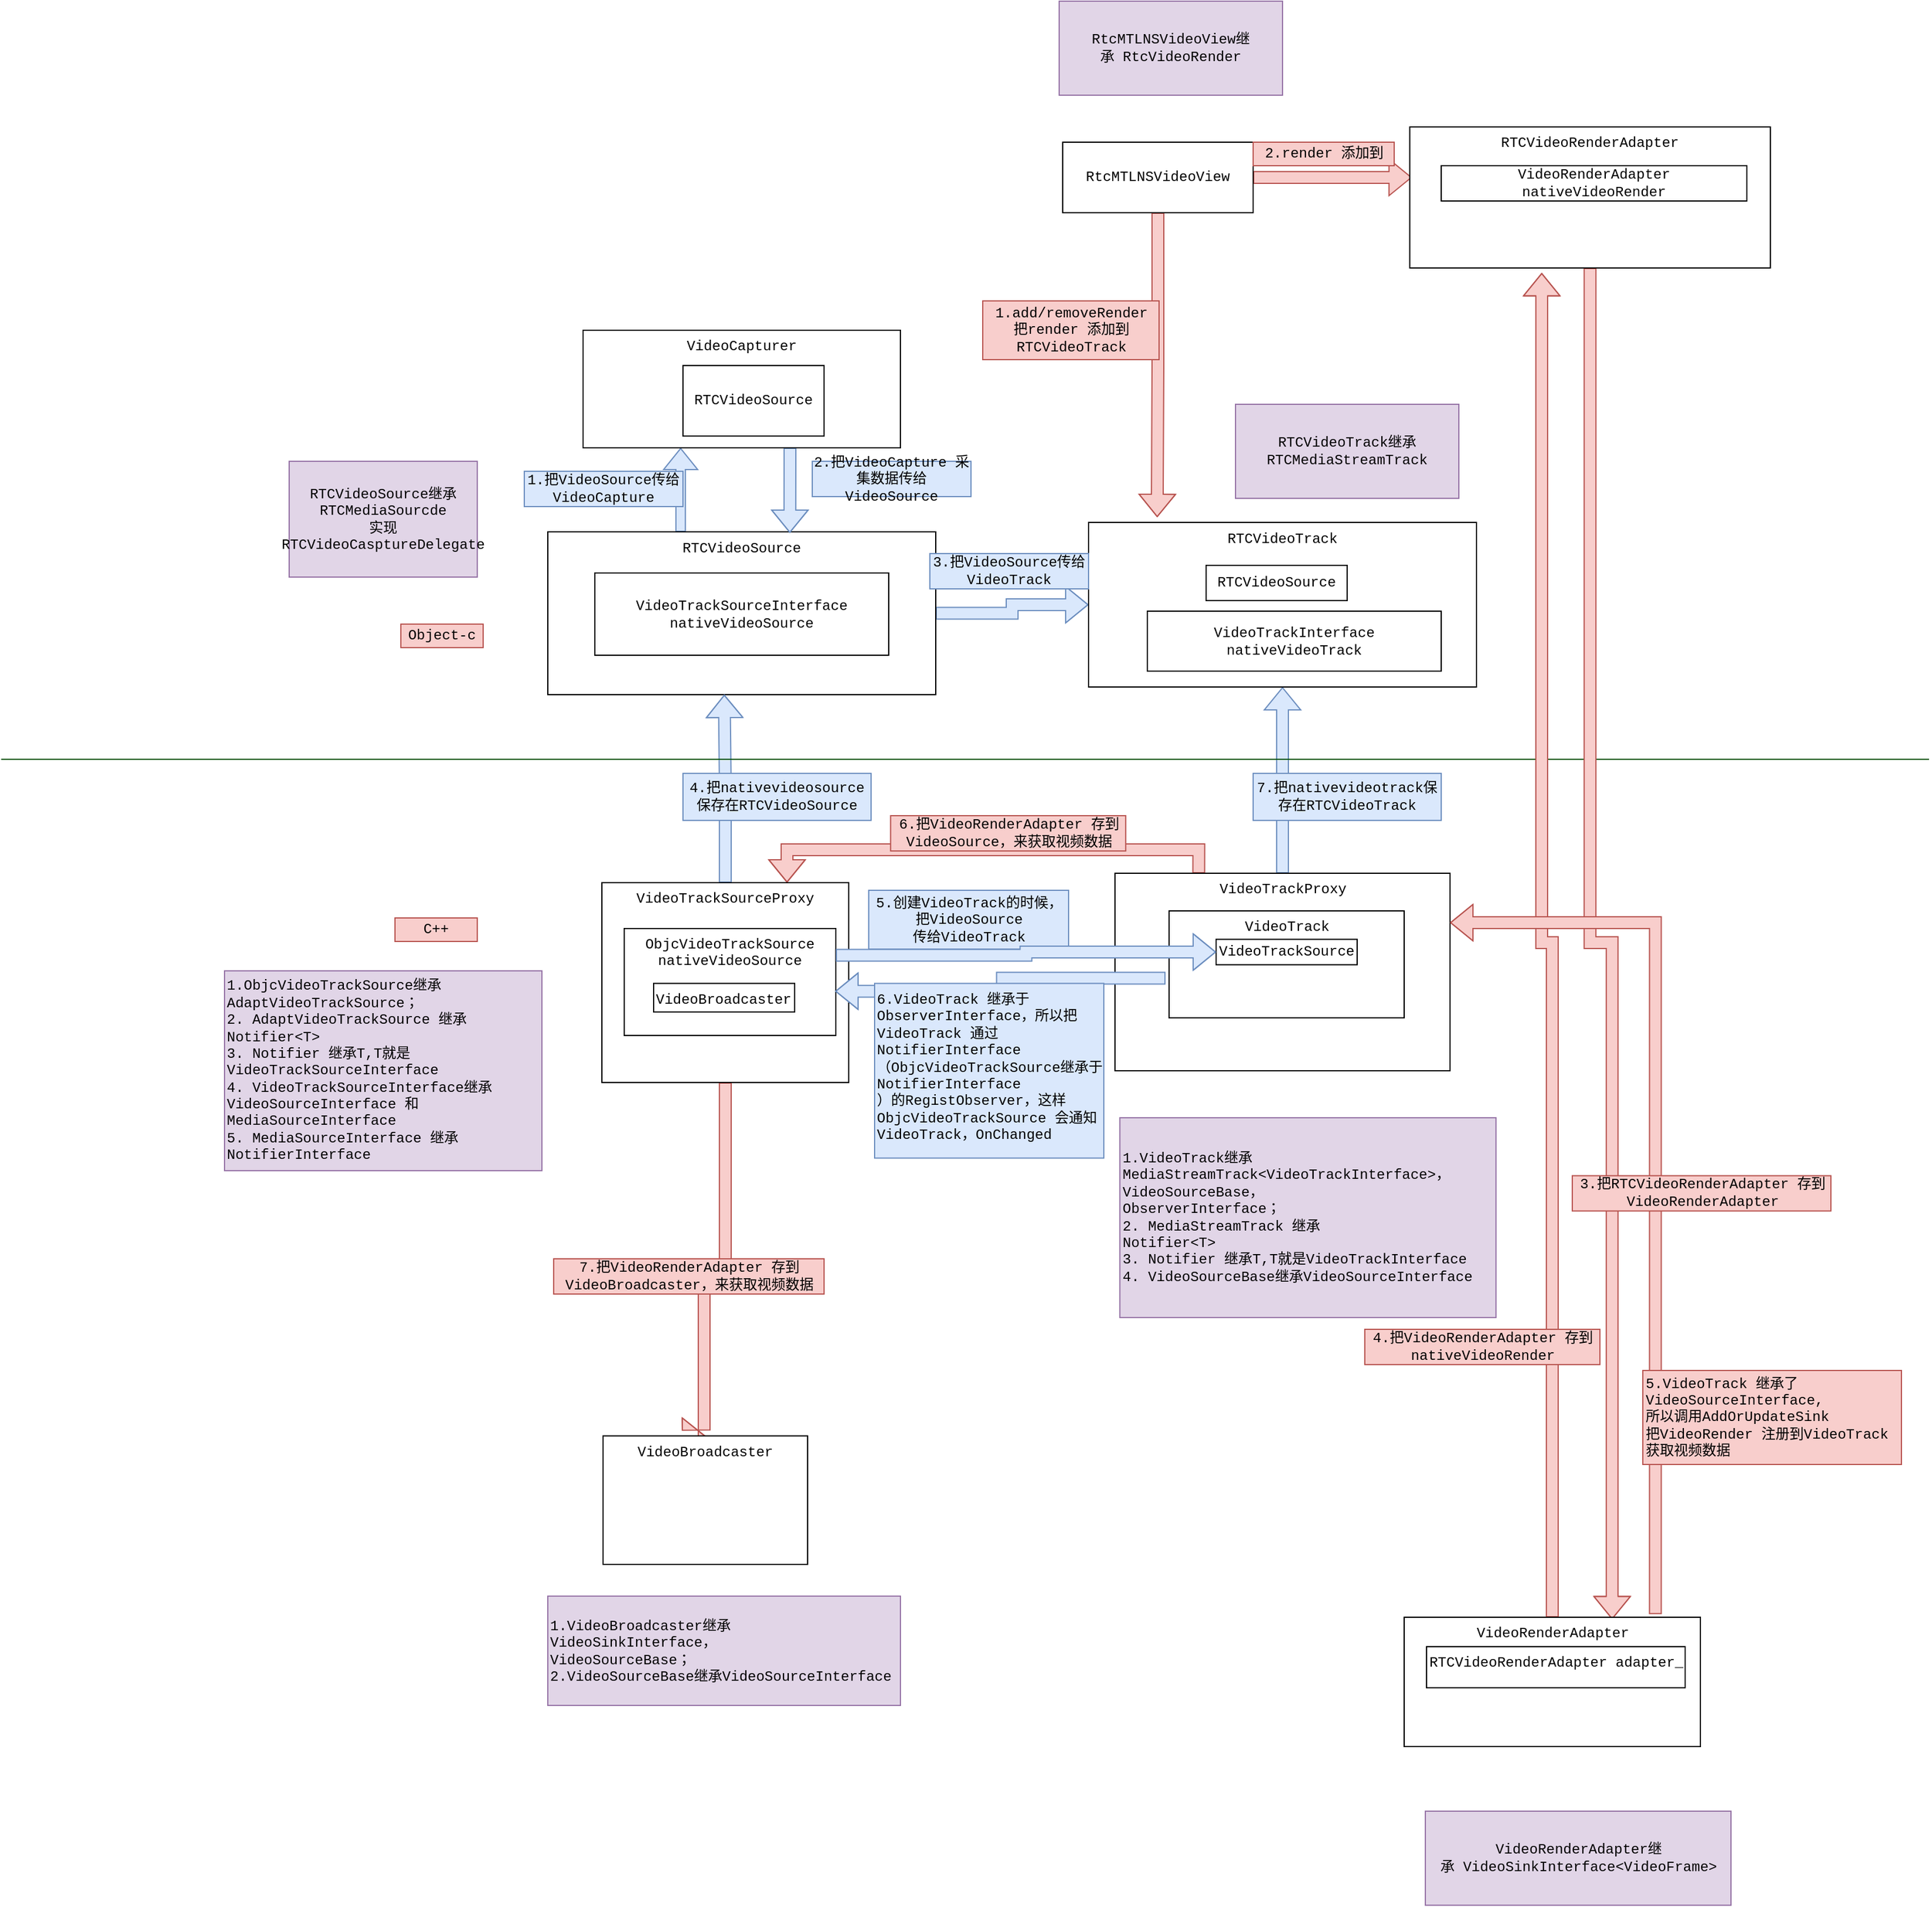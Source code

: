 <mxfile version="14.5.1" type="github"><diagram id="LUWgopSz0b4NJ1lY-Evr" name="Page-1"><mxGraphModel dx="946" dy="559" grid="1" gridSize="10" guides="1" tooltips="1" connect="1" arrows="1" fold="1" page="1" pageScale="1" pageWidth="827" pageHeight="1169" math="0" shadow="0"><root><mxCell id="0"/><mxCell id="1" parent="0"/><mxCell id="5-l3gpzBWCDoj1tkfaAm-13" style="edgeStyle=orthogonalEdgeStyle;shape=flexArrow;rounded=0;orthogonalLoop=1;jettySize=auto;html=1;fontFamily=Courier New;fontSize=12;entryX=0.5;entryY=1;entryDx=0;entryDy=0;fillColor=#dae8fc;strokeColor=#6c8ebf;" parent="1" source="5-l3gpzBWCDoj1tkfaAm-15" target="5-l3gpzBWCDoj1tkfaAm-38" edge="1"><mxGeometry relative="1" as="geometry"><mxPoint x="1095" y="995" as="targetPoint"/></mxGeometry></mxCell><mxCell id="5-l3gpzBWCDoj1tkfaAm-14" style="edgeStyle=orthogonalEdgeStyle;shape=flexArrow;rounded=0;orthogonalLoop=1;jettySize=auto;html=1;exitX=0.25;exitY=0;exitDx=0;exitDy=0;entryX=0.75;entryY=0;entryDx=0;entryDy=0;fontFamily=Courier New;fontSize=12;fillColor=#f8cecc;strokeColor=#b85450;" parent="1" source="5-l3gpzBWCDoj1tkfaAm-15" target="5-l3gpzBWCDoj1tkfaAm-23" edge="1"><mxGeometry relative="1" as="geometry"/></mxCell><mxCell id="5-l3gpzBWCDoj1tkfaAm-15" value="&lt;span&gt;VideoTrackProxy&lt;/span&gt;" style="rounded=0;whiteSpace=wrap;html=1;fontFamily=Courier New;fontSize=12;verticalAlign=top;" parent="1" vertex="1"><mxGeometry x="957.5" y="1137" width="285" height="168" as="geometry"/></mxCell><mxCell id="5-l3gpzBWCDoj1tkfaAm-16" value="" style="edgeStyle=orthogonalEdgeStyle;shape=flexArrow;rounded=0;orthogonalLoop=1;jettySize=auto;html=1;fontFamily=Courier New;fontSize=12;width=8;endSize=5.67;fillColor=#dae8fc;strokeColor=#6c8ebf;" parent="1" edge="1"><mxGeometry relative="1" as="geometry"><mxPoint x="588" y="846.5" as="sourcePoint"/><mxPoint x="588" y="775" as="targetPoint"/></mxGeometry></mxCell><mxCell id="5-l3gpzBWCDoj1tkfaAm-17" style="edgeStyle=orthogonalEdgeStyle;shape=flexArrow;rounded=0;orthogonalLoop=1;jettySize=auto;html=1;exitX=1;exitY=0.5;exitDx=0;exitDy=0;fontFamily=Courier New;fontSize=12;fillColor=#dae8fc;strokeColor=#6c8ebf;" parent="1" source="5-l3gpzBWCDoj1tkfaAm-18" target="5-l3gpzBWCDoj1tkfaAm-38" edge="1"><mxGeometry relative="1" as="geometry"/></mxCell><mxCell id="5-l3gpzBWCDoj1tkfaAm-18" value="RTCVideoSource&lt;br&gt;" style="rounded=0;whiteSpace=wrap;html=1;fontFamily=Courier New;fontSize=12;verticalAlign=top;" parent="1" vertex="1"><mxGeometry x="475" y="846.5" width="330" height="138.5" as="geometry"/></mxCell><mxCell id="5-l3gpzBWCDoj1tkfaAm-19" value="" style="edgeStyle=orthogonalEdgeStyle;shape=flexArrow;rounded=0;orthogonalLoop=1;jettySize=auto;html=1;fontFamily=Courier New;fontSize=12;entryX=0.624;entryY=0.007;entryDx=0;entryDy=0;entryPerimeter=0;fillColor=#dae8fc;strokeColor=#6c8ebf;" parent="1" source="5-l3gpzBWCDoj1tkfaAm-20" target="5-l3gpzBWCDoj1tkfaAm-18" edge="1"><mxGeometry relative="1" as="geometry"><Array as="points"><mxPoint x="681" y="785"/><mxPoint x="681" y="785"/></Array></mxGeometry></mxCell><mxCell id="5-l3gpzBWCDoj1tkfaAm-20" value="VideoCapturer" style="rounded=0;whiteSpace=wrap;html=1;fontFamily=Courier New;fontSize=12;verticalAlign=top;" parent="1" vertex="1"><mxGeometry x="505" y="675" width="270" height="100" as="geometry"/></mxCell><mxCell id="5-l3gpzBWCDoj1tkfaAm-21" style="edgeStyle=orthogonalEdgeStyle;shape=flexArrow;rounded=0;orthogonalLoop=1;jettySize=auto;html=1;entryX=0.455;entryY=1;entryDx=0;entryDy=0;entryPerimeter=0;fontFamily=Courier New;fontSize=12;fillColor=#dae8fc;strokeColor=#6c8ebf;" parent="1" source="5-l3gpzBWCDoj1tkfaAm-23" target="5-l3gpzBWCDoj1tkfaAm-18" edge="1"><mxGeometry relative="1" as="geometry"/></mxCell><mxCell id="5-l3gpzBWCDoj1tkfaAm-22" style="edgeStyle=orthogonalEdgeStyle;shape=flexArrow;rounded=0;orthogonalLoop=1;jettySize=auto;html=1;entryX=0.5;entryY=0;entryDx=0;entryDy=0;fontFamily=Courier New;fontSize=12;fillColor=#f8cecc;strokeColor=#b85450;" parent="1" source="5-l3gpzBWCDoj1tkfaAm-23" target="5-l3gpzBWCDoj1tkfaAm-161" edge="1"><mxGeometry relative="1" as="geometry"><mxPoint x="405" y="1245" as="sourcePoint"/><Array as="points"><mxPoint x="626" y="1475"/><mxPoint x="608" y="1475"/></Array></mxGeometry></mxCell><mxCell id="5-l3gpzBWCDoj1tkfaAm-23" value="VideoTrackSourceProxy&lt;br&gt;" style="rounded=0;whiteSpace=wrap;html=1;fontFamily=Courier New;fontSize=12;verticalAlign=top;" parent="1" vertex="1"><mxGeometry x="521" y="1145" width="210" height="170" as="geometry"/></mxCell><mxCell id="5-l3gpzBWCDoj1tkfaAm-24" value="ObjcVideoTrackSource&lt;br&gt;nativeVideoSource" style="rounded=0;whiteSpace=wrap;html=1;fontFamily=Courier New;fontSize=12;verticalAlign=top;" parent="1" vertex="1"><mxGeometry x="540" y="1184" width="180" height="91" as="geometry"/></mxCell><mxCell id="5-l3gpzBWCDoj1tkfaAm-25" value="&lt;span&gt;RTCVideoSource&lt;br&gt;&lt;/span&gt;" style="rounded=0;whiteSpace=wrap;html=1;fontFamily=Courier New;fontSize=12;" parent="1" vertex="1"><mxGeometry x="590" y="705" width="120" height="60" as="geometry"/></mxCell><mxCell id="5-l3gpzBWCDoj1tkfaAm-26" value="RTCVideoSource继承 RTCMediaSourcde&lt;br&gt;实现 RTCVideoCasptureDelegate" style="text;html=1;strokeColor=#9673a6;fillColor=#e1d5e7;align=center;verticalAlign=middle;whiteSpace=wrap;rounded=0;fontFamily=Courier New;fontSize=12;" parent="1" vertex="1"><mxGeometry x="255" y="786.5" width="160" height="98.5" as="geometry"/></mxCell><mxCell id="5-l3gpzBWCDoj1tkfaAm-27" value="1.把VideoSource传给 VideoCapture" style="text;html=1;strokeColor=#6c8ebf;fillColor=#dae8fc;align=center;verticalAlign=middle;whiteSpace=wrap;rounded=0;fontFamily=Courier New;fontSize=12;" parent="1" vertex="1"><mxGeometry x="455" y="795" width="135" height="30" as="geometry"/></mxCell><mxCell id="5-l3gpzBWCDoj1tkfaAm-28" value="2.把VideoCapture 采集数据传给VideoSource" style="text;html=1;strokeColor=#6c8ebf;fillColor=#dae8fc;align=center;verticalAlign=middle;whiteSpace=wrap;rounded=0;fontFamily=Courier New;fontSize=12;" parent="1" vertex="1"><mxGeometry x="700" y="786.5" width="135" height="30" as="geometry"/></mxCell><mxCell id="5-l3gpzBWCDoj1tkfaAm-29" value="1.ObjcVideoTrackSource继承 AdaptVideoTrackSource；&lt;br&gt;2. AdaptVideoTrackSource 继承Notifier&amp;lt;T&amp;gt;&lt;br&gt;3.&amp;nbsp;Notifier 继承T,T就是VideoTrackSourceInterface&lt;br&gt;4. VideoTrackSourceInterface继承VideoSourceInterface 和 MediaSourceInterface&lt;br&gt;5.&amp;nbsp;MediaSourceInterface 继承NotifierInterface" style="text;html=1;strokeColor=#9673a6;fillColor=#e1d5e7;align=left;verticalAlign=middle;whiteSpace=wrap;rounded=0;fontFamily=Courier New;fontSize=12;" parent="1" vertex="1"><mxGeometry x="200" y="1220" width="270" height="170" as="geometry"/></mxCell><mxCell id="5-l3gpzBWCDoj1tkfaAm-30" value="" style="endArrow=none;html=1;fontFamily=Courier New;fontSize=12;fillColor=#008a00;strokeColor=#005700;" parent="1" edge="1"><mxGeometry width="50" height="50" relative="1" as="geometry"><mxPoint x="10" y="1040" as="sourcePoint"/><mxPoint x="1650" y="1040" as="targetPoint"/></mxGeometry></mxCell><mxCell id="5-l3gpzBWCDoj1tkfaAm-31" value="Object-c" style="text;html=1;strokeColor=#b85450;fillColor=#f8cecc;align=center;verticalAlign=middle;whiteSpace=wrap;rounded=0;fontFamily=Courier New;fontSize=12;" parent="1" vertex="1"><mxGeometry x="350" y="925" width="70" height="20" as="geometry"/></mxCell><mxCell id="5-l3gpzBWCDoj1tkfaAm-32" value="C++" style="text;html=1;strokeColor=#b85450;fillColor=#f8cecc;align=center;verticalAlign=middle;whiteSpace=wrap;rounded=0;fontFamily=Courier New;fontSize=12;" parent="1" vertex="1"><mxGeometry x="345" y="1175" width="70" height="20" as="geometry"/></mxCell><mxCell id="5-l3gpzBWCDoj1tkfaAm-33" value="4.把nativevideosource保存在RTCVideoSource" style="text;html=1;strokeColor=#6c8ebf;fillColor=#dae8fc;align=center;verticalAlign=middle;whiteSpace=wrap;rounded=0;fontFamily=Courier New;fontSize=12;" parent="1" vertex="1"><mxGeometry x="590" y="1052" width="160" height="40" as="geometry"/></mxCell><mxCell id="5-l3gpzBWCDoj1tkfaAm-34" style="edgeStyle=orthogonalEdgeStyle;shape=flexArrow;rounded=0;orthogonalLoop=1;jettySize=auto;html=1;fontFamily=Courier New;fontSize=12;entryX=0.997;entryY=0.586;entryDx=0;entryDy=0;exitX=-0.015;exitY=0.629;exitDx=0;exitDy=0;exitPerimeter=0;entryPerimeter=0;fillColor=#dae8fc;strokeColor=#6c8ebf;" parent="1" source="5-l3gpzBWCDoj1tkfaAm-36" target="5-l3gpzBWCDoj1tkfaAm-24" edge="1"><mxGeometry relative="1" as="geometry"/></mxCell><mxCell id="5-l3gpzBWCDoj1tkfaAm-36" value="&lt;span&gt;VideoTrack&lt;/span&gt;" style="rounded=0;whiteSpace=wrap;html=1;fontFamily=Courier New;fontSize=12;verticalAlign=top;" parent="1" vertex="1"><mxGeometry x="1003.5" y="1169" width="200" height="91" as="geometry"/></mxCell><mxCell id="5-l3gpzBWCDoj1tkfaAm-38" value="&lt;span&gt;RTCVideoTrack&lt;/span&gt;" style="rounded=0;whiteSpace=wrap;html=1;fontFamily=Courier New;fontSize=12;verticalAlign=top;" parent="1" vertex="1"><mxGeometry x="935" y="838.5" width="330" height="140" as="geometry"/></mxCell><mxCell id="5-l3gpzBWCDoj1tkfaAm-39" value="&lt;span&gt;RTCVideoSource&lt;br&gt;&lt;/span&gt;" style="rounded=0;whiteSpace=wrap;html=1;fontFamily=Courier New;fontSize=12;" parent="1" vertex="1"><mxGeometry x="1035" y="875" width="120" height="30" as="geometry"/></mxCell><mxCell id="5-l3gpzBWCDoj1tkfaAm-40" value="VideoTrackSourceInterface nativeVideoSource&lt;span&gt;&lt;br&gt;&lt;/span&gt;" style="rounded=0;whiteSpace=wrap;html=1;fontFamily=Courier New;fontSize=12;" parent="1" vertex="1"><mxGeometry x="515" y="881.5" width="250" height="70" as="geometry"/></mxCell><mxCell id="5-l3gpzBWCDoj1tkfaAm-41" value="VideoTrackInterface nativeVideoTrack&lt;span&gt;&lt;br&gt;&lt;/span&gt;" style="rounded=0;whiteSpace=wrap;html=1;fontFamily=Courier New;fontSize=12;" parent="1" vertex="1"><mxGeometry x="985" y="914" width="250" height="51" as="geometry"/></mxCell><mxCell id="5-l3gpzBWCDoj1tkfaAm-42" value="7.把nativevideotrack保存在RTCVideoTrack" style="text;html=1;strokeColor=#6c8ebf;fillColor=#dae8fc;align=center;verticalAlign=middle;whiteSpace=wrap;rounded=0;fontFamily=Courier New;fontSize=12;" parent="1" vertex="1"><mxGeometry x="1075" y="1052" width="160" height="40" as="geometry"/></mxCell><mxCell id="5-l3gpzBWCDoj1tkfaAm-43" value="RTCVideoTrack继承 RTCMediaStreamTrack" style="text;html=1;strokeColor=#9673a6;fillColor=#e1d5e7;align=center;verticalAlign=middle;whiteSpace=wrap;rounded=0;fontFamily=Courier New;fontSize=12;" parent="1" vertex="1"><mxGeometry x="1060" y="738" width="190" height="80" as="geometry"/></mxCell><mxCell id="5-l3gpzBWCDoj1tkfaAm-44" value="1.VideoTrack继承&amp;nbsp;&lt;br&gt;MediaStreamTrack&amp;lt;VideoTrackInterface&amp;gt;，&lt;br&gt;VideoSourceBase，&lt;br&gt;ObserverInterface；&lt;br&gt;2.&amp;nbsp;MediaStreamTrack&amp;nbsp;继承&lt;br&gt;Notifier&amp;lt;T&amp;gt;&lt;br&gt;3.&amp;nbsp;Notifier 继承T,T就是VideoTrackInterface&lt;br&gt;4.&amp;nbsp;VideoSourceBase继承VideoSourceInterface" style="text;html=1;strokeColor=#9673a6;fillColor=#e1d5e7;align=left;verticalAlign=middle;whiteSpace=wrap;rounded=0;fontFamily=Courier New;fontSize=12;" parent="1" vertex="1"><mxGeometry x="961.63" y="1345" width="320" height="170" as="geometry"/></mxCell><mxCell id="5-l3gpzBWCDoj1tkfaAm-45" value="3.把VideoSource传给 VideoTrack" style="text;html=1;strokeColor=#6c8ebf;fillColor=#dae8fc;align=center;verticalAlign=middle;whiteSpace=wrap;rounded=0;fontFamily=Courier New;fontSize=12;" parent="1" vertex="1"><mxGeometry x="800" y="865" width="135" height="30" as="geometry"/></mxCell><mxCell id="5-l3gpzBWCDoj1tkfaAm-109" value="6.VideoTrack 继承于ObserverInterface，所以把VideoTrack 通过NotifierInterface&lt;br&gt;（&lt;span style=&quot;text-align: center&quot;&gt;ObjcVideoTrackSource继承于&lt;/span&gt;NotifierInterface&lt;br&gt;）的RegistObserver，这样&lt;span style=&quot;text-align: center&quot;&gt;ObjcVideoTrackSource 会通知&lt;/span&gt;VideoTrack，OnChanged" style="text;html=1;strokeColor=#6c8ebf;fillColor=#dae8fc;align=left;verticalAlign=top;whiteSpace=wrap;rounded=0;fontFamily=Courier New;fontSize=12;" parent="1" vertex="1"><mxGeometry x="753" y="1230.69" width="195" height="148.62" as="geometry"/></mxCell><mxCell id="5-l3gpzBWCDoj1tkfaAm-137" style="edgeStyle=orthogonalEdgeStyle;shape=flexArrow;rounded=0;orthogonalLoop=1;jettySize=auto;html=1;entryX=0.177;entryY=-0.032;entryDx=0;entryDy=0;entryPerimeter=0;fontFamily=Courier New;fontSize=12;fillColor=#f8cecc;strokeColor=#b85450;" parent="1" source="5-l3gpzBWCDoj1tkfaAm-139" target="5-l3gpzBWCDoj1tkfaAm-38" edge="1"><mxGeometry relative="1" as="geometry"/></mxCell><mxCell id="5-l3gpzBWCDoj1tkfaAm-138" style="edgeStyle=orthogonalEdgeStyle;shape=flexArrow;rounded=0;orthogonalLoop=1;jettySize=auto;html=1;entryX=0.006;entryY=0.358;entryDx=0;entryDy=0;entryPerimeter=0;fontFamily=Courier New;fontSize=12;fillColor=#f8cecc;strokeColor=#b85450;" parent="1" source="5-l3gpzBWCDoj1tkfaAm-139" target="5-l3gpzBWCDoj1tkfaAm-143" edge="1"><mxGeometry relative="1" as="geometry"/></mxCell><mxCell id="5-l3gpzBWCDoj1tkfaAm-139" value="RtcMTLNSVideoView" style="rounded=0;whiteSpace=wrap;html=1;fontFamily=Courier New;fontSize=12;align=center;" parent="1" vertex="1"><mxGeometry x="913" y="515" width="162" height="60" as="geometry"/></mxCell><mxCell id="5-l3gpzBWCDoj1tkfaAm-140" value="1.add/removeRender&lt;br&gt;把render 添加到&lt;br&gt;RTCVideoTrack" style="text;html=1;align=center;verticalAlign=middle;resizable=0;points=[];autosize=1;fontSize=12;fontFamily=Courier New;fillColor=#f8cecc;strokeColor=#b85450;" parent="1" vertex="1"><mxGeometry x="845" y="650" width="150" height="50" as="geometry"/></mxCell><mxCell id="5-l3gpzBWCDoj1tkfaAm-141" value="RtcMTLNSVideoView继承&amp;nbsp;RtcVideoRender" style="text;html=1;strokeColor=#9673a6;fillColor=#e1d5e7;align=center;verticalAlign=middle;whiteSpace=wrap;rounded=0;fontFamily=Courier New;fontSize=12;" parent="1" vertex="1"><mxGeometry x="910" y="395" width="190" height="80" as="geometry"/></mxCell><mxCell id="5-l3gpzBWCDoj1tkfaAm-142" style="edgeStyle=orthogonalEdgeStyle;shape=flexArrow;rounded=0;orthogonalLoop=1;jettySize=auto;html=1;exitX=0.5;exitY=1;exitDx=0;exitDy=0;entryX=0.702;entryY=0.016;entryDx=0;entryDy=0;fontFamily=Courier New;fontSize=12;entryPerimeter=0;fillColor=#f8cecc;strokeColor=#b85450;" parent="1" source="5-l3gpzBWCDoj1tkfaAm-143" target="5-l3gpzBWCDoj1tkfaAm-147" edge="1"><mxGeometry relative="1" as="geometry"/></mxCell><mxCell id="5-l3gpzBWCDoj1tkfaAm-143" value="RTCVideoRenderAdapter" style="rounded=0;whiteSpace=wrap;html=1;fontFamily=Courier New;fontSize=12;align=center;verticalAlign=top;" parent="1" vertex="1"><mxGeometry x="1208.25" y="502" width="306.75" height="120" as="geometry"/></mxCell><mxCell id="5-l3gpzBWCDoj1tkfaAm-144" value="2.render 添加到" style="text;html=1;align=center;verticalAlign=middle;resizable=0;points=[];autosize=1;fontSize=12;fontFamily=Courier New;fillColor=#f8cecc;strokeColor=#b85450;" parent="1" vertex="1"><mxGeometry x="1075" y="515" width="120" height="20" as="geometry"/></mxCell><mxCell id="5-l3gpzBWCDoj1tkfaAm-145" style="edgeStyle=orthogonalEdgeStyle;shape=flexArrow;rounded=0;orthogonalLoop=1;jettySize=auto;html=1;entryX=0.366;entryY=1.035;entryDx=0;entryDy=0;entryPerimeter=0;fontFamily=Courier New;fontSize=12;fillColor=#f8cecc;strokeColor=#b85450;" parent="1" source="5-l3gpzBWCDoj1tkfaAm-147" target="5-l3gpzBWCDoj1tkfaAm-143" edge="1"><mxGeometry relative="1" as="geometry"/></mxCell><mxCell id="5-l3gpzBWCDoj1tkfaAm-146" style="edgeStyle=orthogonalEdgeStyle;shape=flexArrow;rounded=0;orthogonalLoop=1;jettySize=auto;html=1;entryX=1;entryY=0.25;entryDx=0;entryDy=0;fontFamily=Courier New;fontSize=12;exitX=0.848;exitY=-0.024;exitDx=0;exitDy=0;exitPerimeter=0;fillColor=#f8cecc;strokeColor=#b85450;" parent="1" source="5-l3gpzBWCDoj1tkfaAm-147" target="5-l3gpzBWCDoj1tkfaAm-15" edge="1"><mxGeometry relative="1" as="geometry"/></mxCell><mxCell id="5-l3gpzBWCDoj1tkfaAm-147" value="VideoRenderAdapter" style="whiteSpace=wrap;html=1;fontFamily=Courier New;fontSize=12;align=center;verticalAlign=top;" parent="1" vertex="1"><mxGeometry x="1203.5" y="1770" width="252" height="110" as="geometry"/></mxCell><mxCell id="5-l3gpzBWCDoj1tkfaAm-148" value="&lt;span&gt;VideoRenderAdapter nativeVideoRender&lt;/span&gt;" style="rounded=0;whiteSpace=wrap;html=1;fontFamily=Courier New;fontSize=12;align=center;" parent="1" vertex="1"><mxGeometry x="1235" y="535" width="260" height="30" as="geometry"/></mxCell><mxCell id="5-l3gpzBWCDoj1tkfaAm-149" value="3.把&lt;span&gt;RTCVideoRenderAdapter&lt;/span&gt;&amp;nbsp;存到&lt;br&gt;VideoRenderAdapter" style="text;html=1;align=center;verticalAlign=middle;resizable=0;points=[];autosize=1;fontSize=12;fontFamily=Courier New;fillColor=#f8cecc;strokeColor=#b85450;" parent="1" vertex="1"><mxGeometry x="1346.5" y="1394.31" width="220" height="30" as="geometry"/></mxCell><mxCell id="5-l3gpzBWCDoj1tkfaAm-150" value="&lt;span&gt;RTCVideoRenderAdapter adapter_&lt;/span&gt;" style="rounded=0;whiteSpace=wrap;html=1;fontFamily=Courier New;fontSize=12;align=center;verticalAlign=top;" parent="1" vertex="1"><mxGeometry x="1222.5" y="1795" width="220" height="35" as="geometry"/></mxCell><mxCell id="5-l3gpzBWCDoj1tkfaAm-151" value="4.把VideoRenderAdapter 存到&lt;br&gt;nativeVideoRender" style="text;html=1;align=center;verticalAlign=middle;resizable=0;points=[];autosize=1;fontSize=12;fontFamily=Courier New;fillColor=#f8cecc;strokeColor=#b85450;" parent="1" vertex="1"><mxGeometry x="1170" y="1525" width="200" height="30" as="geometry"/></mxCell><mxCell id="5-l3gpzBWCDoj1tkfaAm-152" value="VideoRenderAdapter继承&amp;nbsp;VideoSinkInterface&amp;lt;VideoFrame&amp;gt;" style="text;html=1;strokeColor=#9673a6;fillColor=#e1d5e7;align=center;verticalAlign=middle;whiteSpace=wrap;rounded=0;fontFamily=Courier New;fontSize=12;" parent="1" vertex="1"><mxGeometry x="1221.5" y="1935" width="260" height="80" as="geometry"/></mxCell><mxCell id="5-l3gpzBWCDoj1tkfaAm-155" value="5.VideoTrack 继承了&lt;br&gt;VideoSourceInterface,&lt;br&gt;所以调用AddOrUpdateSink&lt;br&gt;把VideoRender 注册到VideoTrack&lt;br&gt;获取视频数据" style="text;html=1;align=left;verticalAlign=middle;resizable=0;points=[];autosize=1;fontSize=12;fontFamily=Courier New;fillColor=#f8cecc;strokeColor=#b85450;" parent="1" vertex="1"><mxGeometry x="1406.5" y="1560" width="220" height="80" as="geometry"/></mxCell><mxCell id="5-l3gpzBWCDoj1tkfaAm-156" value="VideoTrackSource" style="rounded=0;whiteSpace=wrap;html=1;fontFamily=Courier New;fontSize=12;align=left;" parent="1" vertex="1"><mxGeometry x="1043.5" y="1193.19" width="120" height="21.63" as="geometry"/></mxCell><mxCell id="5-l3gpzBWCDoj1tkfaAm-157" value="5.创建VideoTrack的时候，&lt;br&gt;把VideoSource &lt;br&gt;传给VideoTrack" style="text;html=1;align=center;verticalAlign=middle;resizable=0;points=[];autosize=1;fontSize=12;fontFamily=Courier New;fillColor=#dae8fc;strokeColor=#6c8ebf;" parent="1" vertex="1"><mxGeometry x="748" y="1151.5" width="170" height="50" as="geometry"/></mxCell><mxCell id="5-l3gpzBWCDoj1tkfaAm-158" style="edgeStyle=orthogonalEdgeStyle;shape=flexArrow;rounded=0;orthogonalLoop=1;jettySize=auto;html=1;exitX=1;exitY=0.25;exitDx=0;exitDy=0;fontFamily=Courier New;fontSize=12;fillColor=#dae8fc;strokeColor=#6c8ebf;" parent="1" source="5-l3gpzBWCDoj1tkfaAm-24" target="5-l3gpzBWCDoj1tkfaAm-156" edge="1"><mxGeometry relative="1" as="geometry"/></mxCell><mxCell id="5-l3gpzBWCDoj1tkfaAm-159" value="6.把VideoRenderAdapter 存到&lt;br&gt;VideoSource，来获取视频数据" style="text;html=1;align=center;verticalAlign=middle;resizable=0;points=[];autosize=1;fontSize=12;fontFamily=Courier New;fillColor=#f8cecc;strokeColor=#b85450;" parent="1" vertex="1"><mxGeometry x="766.63" y="1088" width="200" height="30" as="geometry"/></mxCell><mxCell id="5-l3gpzBWCDoj1tkfaAm-160" value="VideoBroadcaster" style="rounded=0;whiteSpace=wrap;html=1;fontFamily=Courier New;fontSize=12;align=left;verticalAlign=top;" parent="1" vertex="1"><mxGeometry x="565" y="1230.69" width="120" height="24.31" as="geometry"/></mxCell><mxCell id="5-l3gpzBWCDoj1tkfaAm-161" value="VideoBroadcaster" style="rounded=0;whiteSpace=wrap;html=1;fontFamily=Courier New;fontSize=12;align=center;verticalAlign=top;" parent="1" vertex="1"><mxGeometry x="522" y="1615.69" width="174" height="109.31" as="geometry"/></mxCell><mxCell id="5-l3gpzBWCDoj1tkfaAm-162" value="7.把VideoRenderAdapter 存到&lt;br&gt;VideoBroadcaster，来获取视频数据" style="text;html=1;align=center;verticalAlign=middle;resizable=0;points=[];autosize=1;fontSize=12;fontFamily=Courier New;fillColor=#f8cecc;strokeColor=#b85450;" parent="1" vertex="1"><mxGeometry x="480" y="1465" width="230" height="30" as="geometry"/></mxCell><mxCell id="5-l3gpzBWCDoj1tkfaAm-163" value="&lt;span&gt;1.&lt;/span&gt;&lt;span style=&quot;text-align: center&quot;&gt;VideoBroadcaster&lt;/span&gt;&lt;span&gt;继承&amp;nbsp;&lt;/span&gt;&lt;br&gt;&lt;span&gt;VideoSinkInterface，&lt;/span&gt;&lt;br&gt;&lt;span&gt;VideoSourceBase&lt;/span&gt;&lt;span&gt;；&lt;/span&gt;&lt;br&gt;&lt;span&gt;2.&lt;/span&gt;&lt;span&gt;VideoSourceBase继承VideoSourceInterface&lt;/span&gt;" style="whiteSpace=wrap;html=1;fontFamily=Courier New;fontSize=12;align=left;fillColor=#e1d5e7;strokeColor=#9673a6;" parent="1" vertex="1"><mxGeometry x="475" y="1752" width="300" height="93" as="geometry"/></mxCell><mxCell id="5-l3gpzBWCDoj1tkfaAm-164" style="edgeStyle=orthogonalEdgeStyle;shape=flexArrow;rounded=0;orthogonalLoop=1;jettySize=auto;html=1;exitX=0.5;exitY=1;exitDx=0;exitDy=0;fontFamily=Courier New;fontSize=12;" parent="1" source="5-l3gpzBWCDoj1tkfaAm-163" target="5-l3gpzBWCDoj1tkfaAm-163" edge="1"><mxGeometry relative="1" as="geometry"/></mxCell></root></mxGraphModel></diagram></mxfile>
